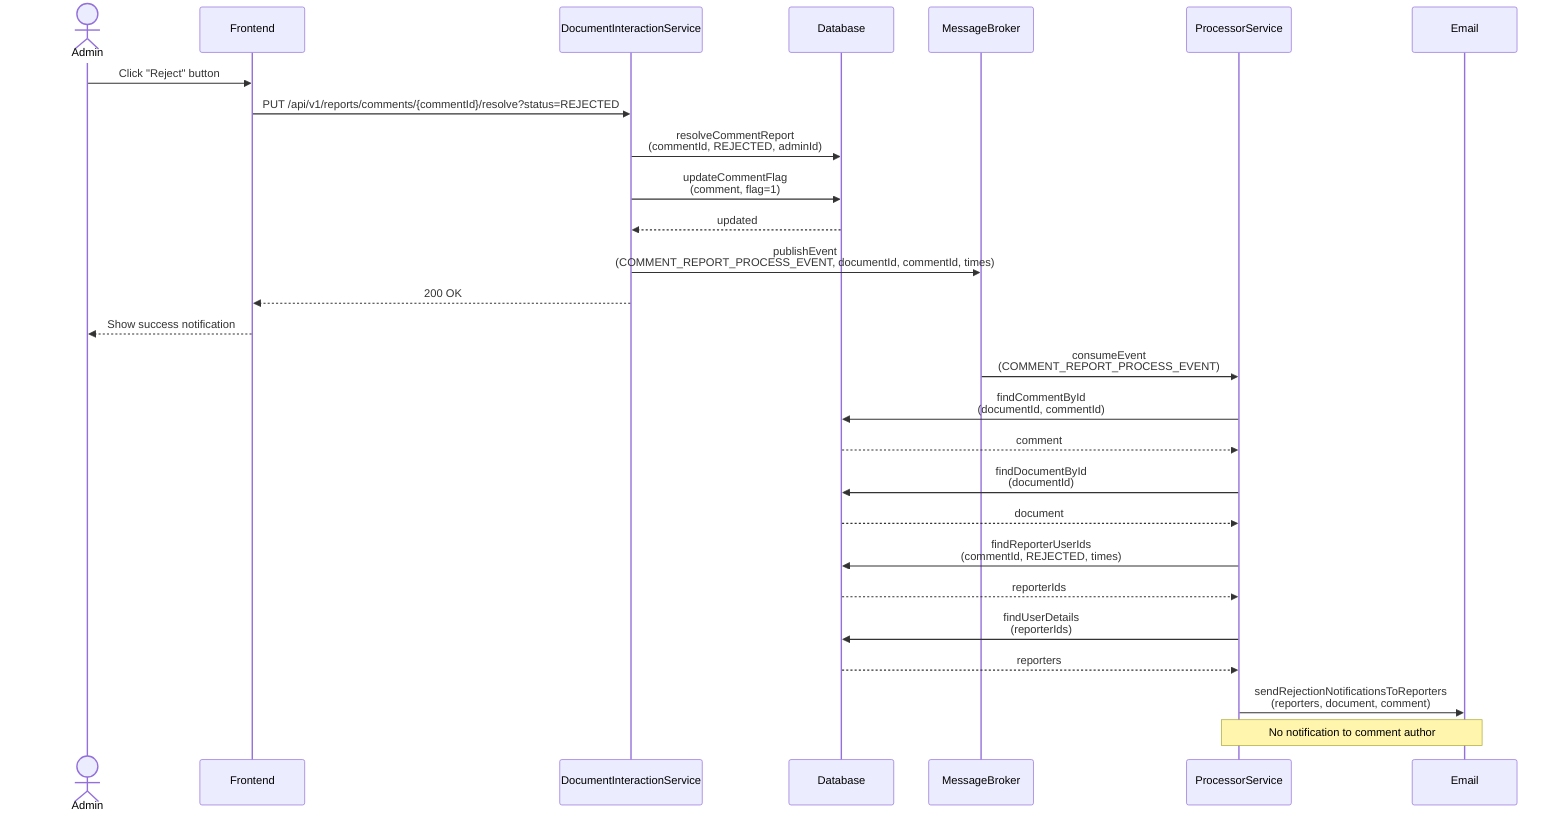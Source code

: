 sequenceDiagram
    actor Admin
    participant Frontend
    participant DIS as DocumentInteractionService
    participant DB as Database
    participant MB as MessageBroker
    participant PS as ProcessorService
    participant Email

    %% Admin rejects a comment report
    Admin->>Frontend: Click "Reject" button
    Frontend->>DIS: PUT /api/v1/reports/comments/{commentId}/resolve?status=REJECTED
    
    DIS->>DB: resolveCommentReport<br>(commentId, REJECTED, adminId)
    DIS->>DB: updateCommentFlag<br>(comment, flag=1)
    DB-->>DIS: updated
    
    DIS->>MB: publishEvent<br>(COMMENT_REPORT_PROCESS_EVENT, documentId, commentId, times)
    DIS-->>Frontend: 200 OK
    Frontend-->>Admin: Show success notification
    
    %% Processor service handles event
    MB->>PS: consumeEvent<br>(COMMENT_REPORT_PROCESS_EVENT)
    PS->>DB: findCommentById<br>(documentId, commentId)
    DB-->>PS: comment
    PS->>DB: findDocumentById<br>(documentId)
    DB-->>PS: document
    
    %% Email notifications - only to reporters
    PS->>DB: findReporterUserIds<br>(commentId, REJECTED, times)
    DB-->>PS: reporterIds
    PS->>DB: findUserDetails<br>(reporterIds)
    DB-->>PS: reporters
    
    PS->>Email: sendRejectionNotificationsToReporters<br>(reporters, document, comment)
    
    Note over PS,Email: No notification to comment author
